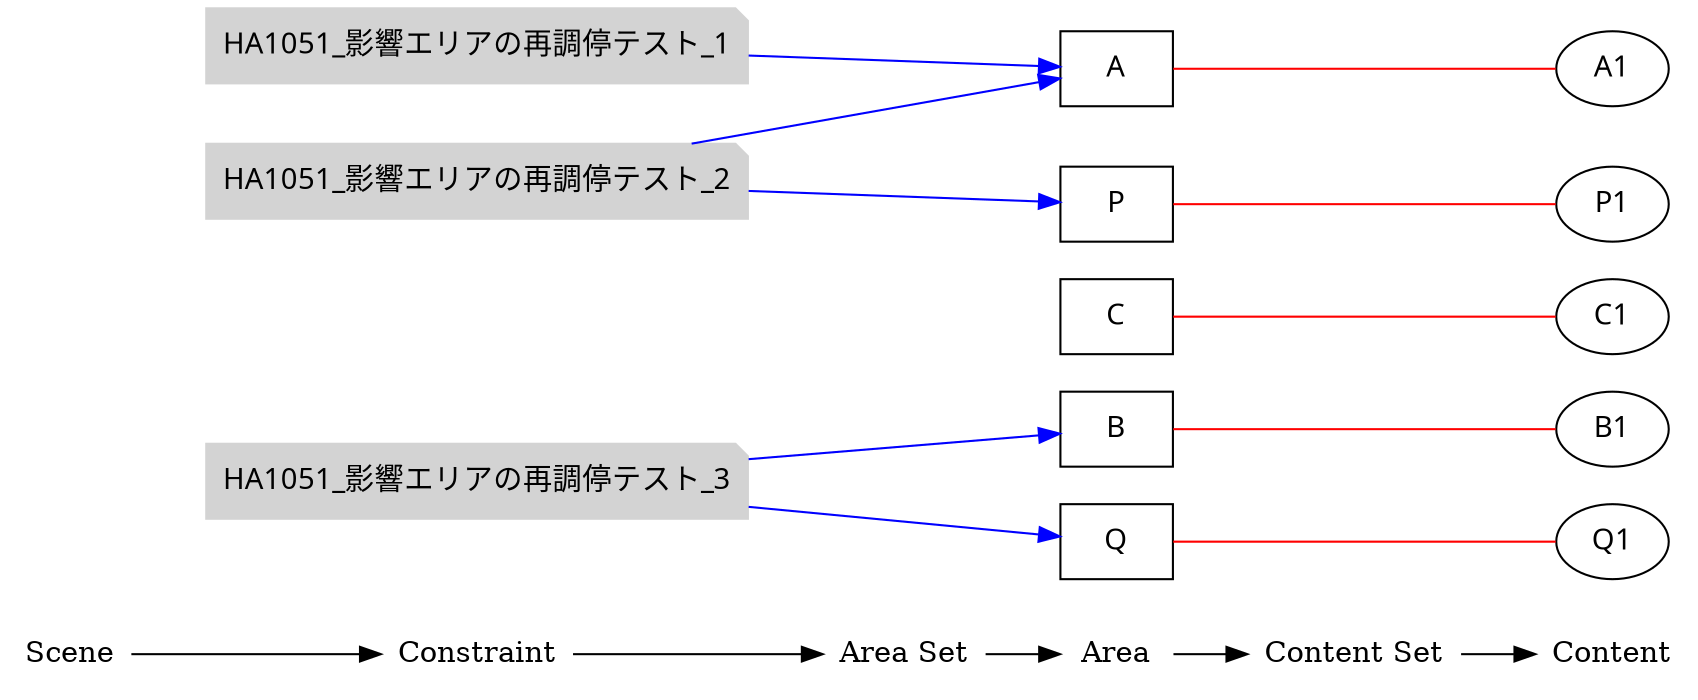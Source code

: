 digraph rule_objects_graph {
	rankdir = LR;
	charset="utf-8";
	clusterrank = global;
	
	node [shape = plaintext];
	Scene -> Constraint -> "Area Set" -> Area -> "Content Set" -> Content; 
	{ rank = same;
		node [shape = box];
		{
			Area;
			e1 [label="B", fontname="Meiryo UI"];
			e2 [label="C", fontname="Meiryo UI"];

			e3 [label="A", fontname="Meiryo UI"];
			e4 [label="P", fontname="Meiryo UI"];
			e5 [label="Q", fontname="Meiryo UI"];
		}
	}
	
	{ rank = same;
		node [shape = ellipse];
		{
			Content;
			e6 [label="B1", fontname="Meiryo UI"];
			e7 [label="C1", fontname="Meiryo UI"];

			e8 [label="A1", fontname="Meiryo UI"];
			e9 [label="P1", fontname="Meiryo UI"];
			e10 [label="Q1", fontname="Meiryo UI"];

		}
	}
	
	{
		subgraph subareaset {
			"Area Set";
			node [shape = box, style = filled, color = lightpink];


		}
	}


	
	{
		subgraph subcontentset {
			"Content Set";
			node [shape = ellipse, style = filled, color = palegreen];


		}
	}



	e1 -> e6 [dir=none, color=red];
	e2 -> e7 [dir=none, color=red];
	

	

	e3 -> e8 [dir=none, color=red];
	e4 -> e9 [dir=none, color=red];
	e5 -> e10 [dir=none, color=red];
	

	

	subgraph scene { rank = same;
		node [shape = circle, style = filled, color = lightblue];
		{
			"Scene";

		}
	}

	{ rank = same;
		node [shape = note, style = filled, color = lightgrey];
		{
			"Constraint";
			e11 [label="HA1051_影響エリアの再調停テスト_1", fontname="Meiryo UI"];
			e12 [label="HA1051_影響エリアの再調停テスト_2", fontname="Meiryo UI"];
			e13 [label="HA1051_影響エリアの再調停テスト_3", fontname="Meiryo UI"];
		}
	}
	
	{ rank = same;
		node [shape = note, style = filled, color = lavenderblush2];
		{
			"Constraint";
		}
	}

	{ rank = same;
		node [shape = note, style = filled, color = lightpink2];
		{
			"Constraint";
		}
	}

	e11 -> e3 [color=blue];
	e12 -> e4 [color=blue];
	e12 -> e3 [color=blue];
	e13 -> e1 [color=blue];
	e13 -> e5 [color=blue];
	

	

	
}

